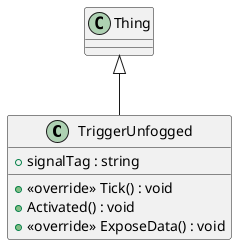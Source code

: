 @startuml
class TriggerUnfogged {
    + signalTag : string
    + <<override>> Tick() : void
    + Activated() : void
    + <<override>> ExposeData() : void
}
Thing <|-- TriggerUnfogged
@enduml
